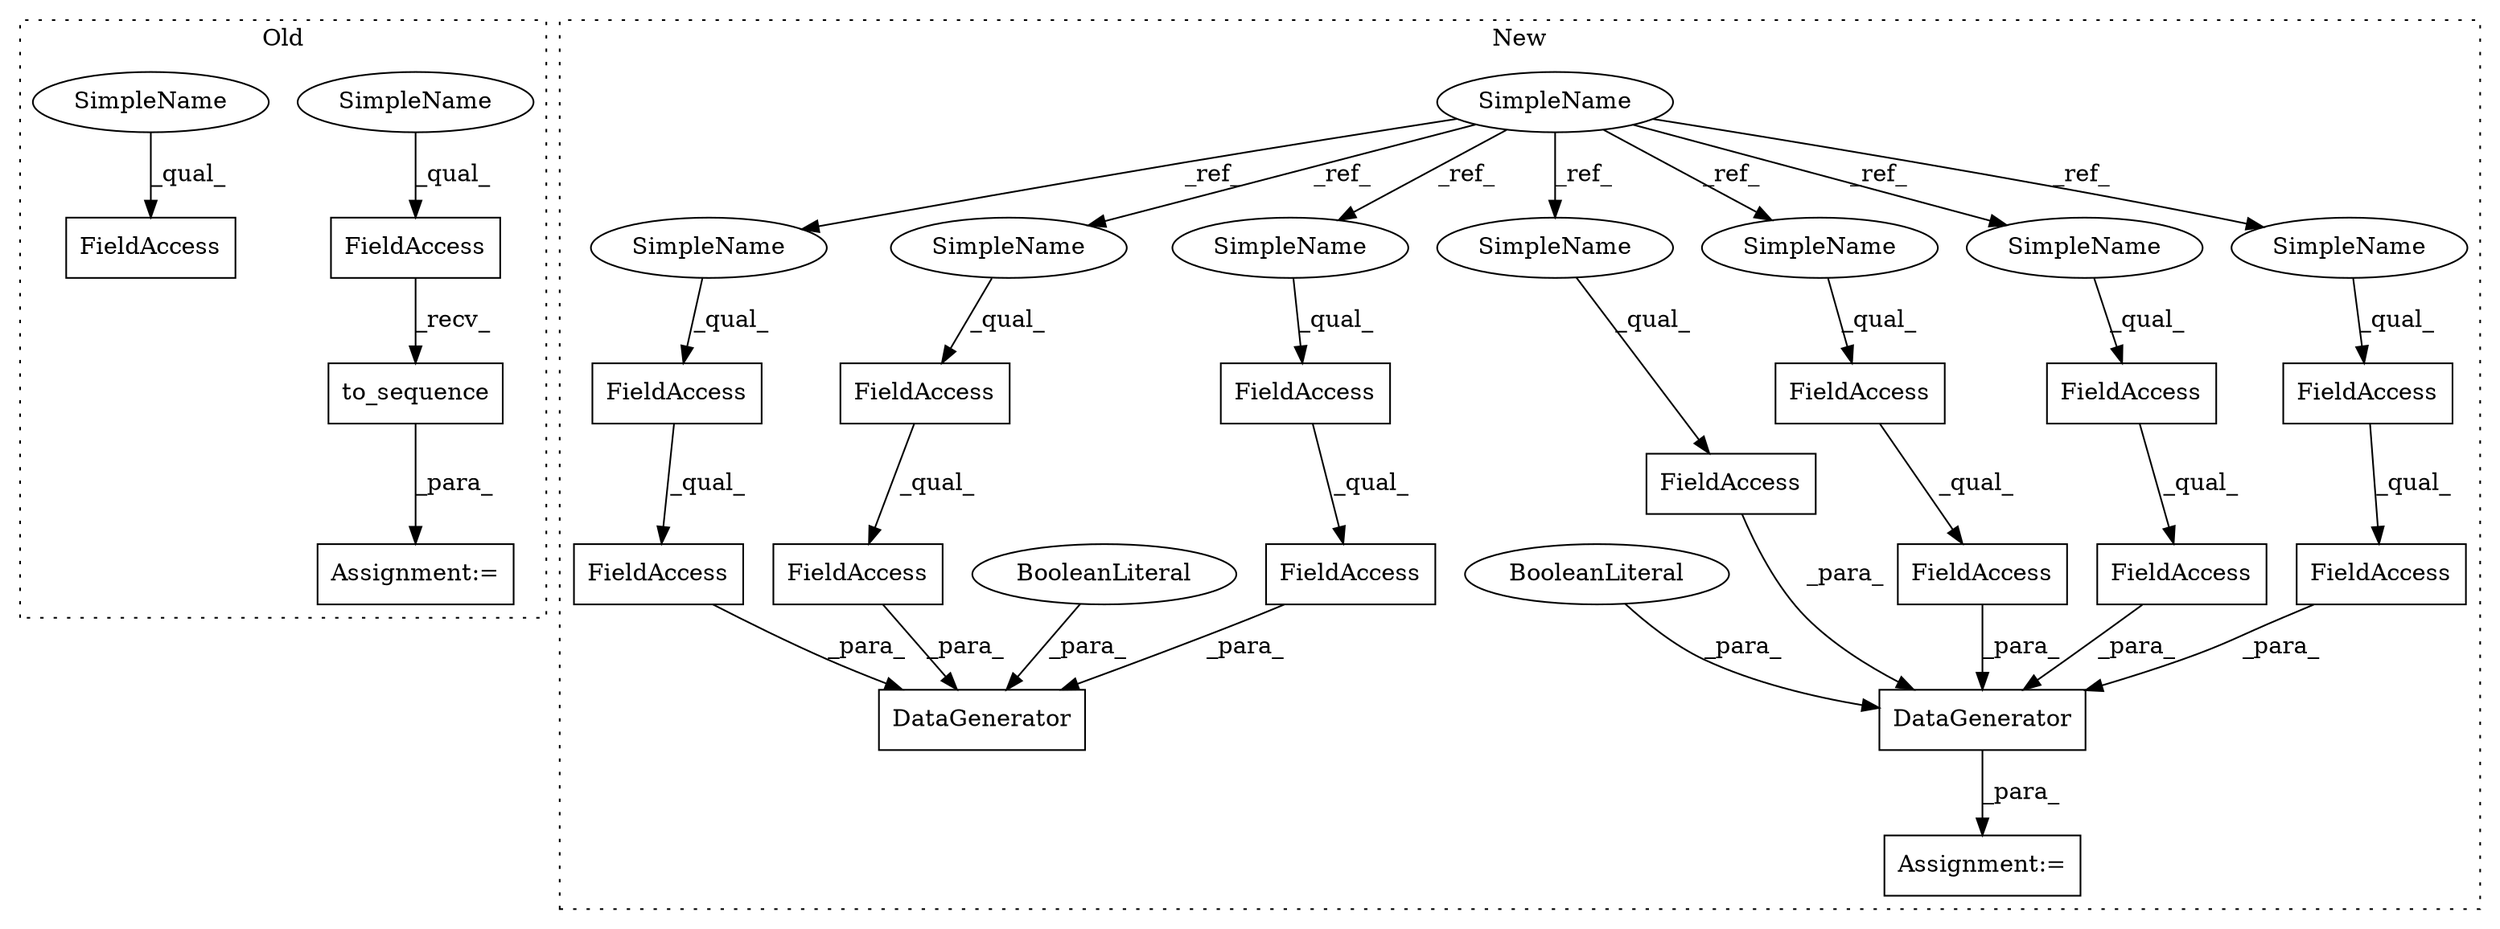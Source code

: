digraph G {
subgraph cluster0 {
1 [label="to_sequence" a="32" s="3611,3632" l="12,1" shape="box"];
6 [label="FieldAccess" a="22" s="3604" l="6" shape="box"];
10 [label="FieldAccess" a="22" s="3406" l="6" shape="box"];
22 [label="Assignment:=" a="7" s="3603" l="1" shape="box"];
31 [label="SimpleName" a="42" s="3604" l="4" shape="ellipse"];
32 [label="SimpleName" a="42" s="3406" l="4" shape="ellipse"];
label = "Old";
style="dotted";
}
subgraph cluster1 {
2 [label="DataGenerator" a="32" s="3202,3371" l="14,1" shape="box"];
3 [label="FieldAccess" a="22" s="3256" l="24" shape="box"];
4 [label="BooleanLiteral" a="9" s="3366" l="5" shape="ellipse"];
5 [label="FieldAccess" a="22" s="3350" l="15" shape="box"];
7 [label="SimpleName" a="42" s="2895" l="4" shape="ellipse"];
8 [label="FieldAccess" a="22" s="3256" l="17" shape="box"];
9 [label="FieldAccess" a="22" s="3281" l="30" shape="box"];
11 [label="FieldAccess" a="22" s="3227" l="17" shape="box"];
12 [label="FieldAccess" a="22" s="3227" l="28" shape="box"];
13 [label="FieldAccess" a="22" s="3281" l="17" shape="box"];
14 [label="FieldAccess" a="22" s="3679" l="17" shape="box"];
15 [label="FieldAccess" a="22" s="3594" l="17" shape="box"];
16 [label="FieldAccess" a="22" s="3679" l="37" shape="box"];
17 [label="FieldAccess" a="22" s="3594" l="28" shape="box"];
18 [label="FieldAccess" a="22" s="3623" l="17" shape="box"];
19 [label="FieldAccess" a="22" s="3623" l="24" shape="box"];
20 [label="DataGenerator" a="32" s="3569,3738" l="14,1" shape="box"];
21 [label="BooleanLiteral" a="9" s="3733" l="5" shape="ellipse"];
23 [label="Assignment:=" a="7" s="3201" l="1" shape="box"];
24 [label="SimpleName" a="42" s="3623" l="4" shape="ellipse"];
25 [label="SimpleName" a="42" s="3679" l="4" shape="ellipse"];
26 [label="SimpleName" a="42" s="3350" l="4" shape="ellipse"];
27 [label="SimpleName" a="42" s="3594" l="4" shape="ellipse"];
28 [label="SimpleName" a="42" s="3256" l="4" shape="ellipse"];
29 [label="SimpleName" a="42" s="3281" l="4" shape="ellipse"];
30 [label="SimpleName" a="42" s="3227" l="4" shape="ellipse"];
label = "New";
style="dotted";
}
1 -> 22 [label="_para_"];
2 -> 23 [label="_para_"];
3 -> 2 [label="_para_"];
4 -> 2 [label="_para_"];
5 -> 2 [label="_para_"];
6 -> 1 [label="_recv_"];
7 -> 24 [label="_ref_"];
7 -> 27 [label="_ref_"];
7 -> 25 [label="_ref_"];
7 -> 30 [label="_ref_"];
7 -> 29 [label="_ref_"];
7 -> 26 [label="_ref_"];
7 -> 28 [label="_ref_"];
8 -> 3 [label="_qual_"];
9 -> 2 [label="_para_"];
11 -> 12 [label="_qual_"];
12 -> 2 [label="_para_"];
13 -> 9 [label="_qual_"];
14 -> 16 [label="_qual_"];
15 -> 17 [label="_qual_"];
16 -> 20 [label="_para_"];
17 -> 20 [label="_para_"];
18 -> 19 [label="_qual_"];
19 -> 20 [label="_para_"];
21 -> 20 [label="_para_"];
24 -> 18 [label="_qual_"];
25 -> 14 [label="_qual_"];
26 -> 5 [label="_qual_"];
27 -> 15 [label="_qual_"];
28 -> 8 [label="_qual_"];
29 -> 13 [label="_qual_"];
30 -> 11 [label="_qual_"];
31 -> 6 [label="_qual_"];
32 -> 10 [label="_qual_"];
}